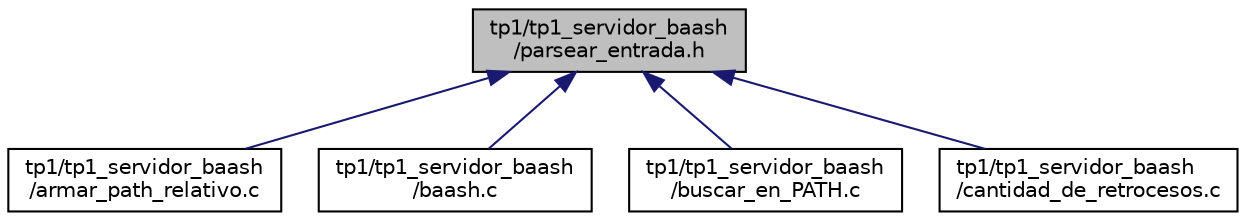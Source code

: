 digraph "tp1/tp1_servidor_baash/parsear_entrada.h"
{
  edge [fontname="Helvetica",fontsize="10",labelfontname="Helvetica",labelfontsize="10"];
  node [fontname="Helvetica",fontsize="10",shape=record];
  Node1 [label="tp1/tp1_servidor_baash\l/parsear_entrada.h",height=0.2,width=0.4,color="black", fillcolor="grey75", style="filled", fontcolor="black"];
  Node1 -> Node2 [dir="back",color="midnightblue",fontsize="10",style="solid",fontname="Helvetica"];
  Node2 [label="tp1/tp1_servidor_baash\l/armar_path_relativo.c",height=0.2,width=0.4,color="black", fillcolor="white", style="filled",URL="$armar__path__relativo_8c.html"];
  Node1 -> Node3 [dir="back",color="midnightblue",fontsize="10",style="solid",fontname="Helvetica"];
  Node3 [label="tp1/tp1_servidor_baash\l/baash.c",height=0.2,width=0.4,color="black", fillcolor="white", style="filled",URL="$baash_8c.html"];
  Node1 -> Node4 [dir="back",color="midnightblue",fontsize="10",style="solid",fontname="Helvetica"];
  Node4 [label="tp1/tp1_servidor_baash\l/buscar_en_PATH.c",height=0.2,width=0.4,color="black", fillcolor="white", style="filled",URL="$buscar__en___p_a_t_h_8c.html"];
  Node1 -> Node5 [dir="back",color="midnightblue",fontsize="10",style="solid",fontname="Helvetica"];
  Node5 [label="tp1/tp1_servidor_baash\l/cantidad_de_retrocesos.c",height=0.2,width=0.4,color="black", fillcolor="white", style="filled",URL="$cantidad__de__retrocesos_8c.html"];
}
